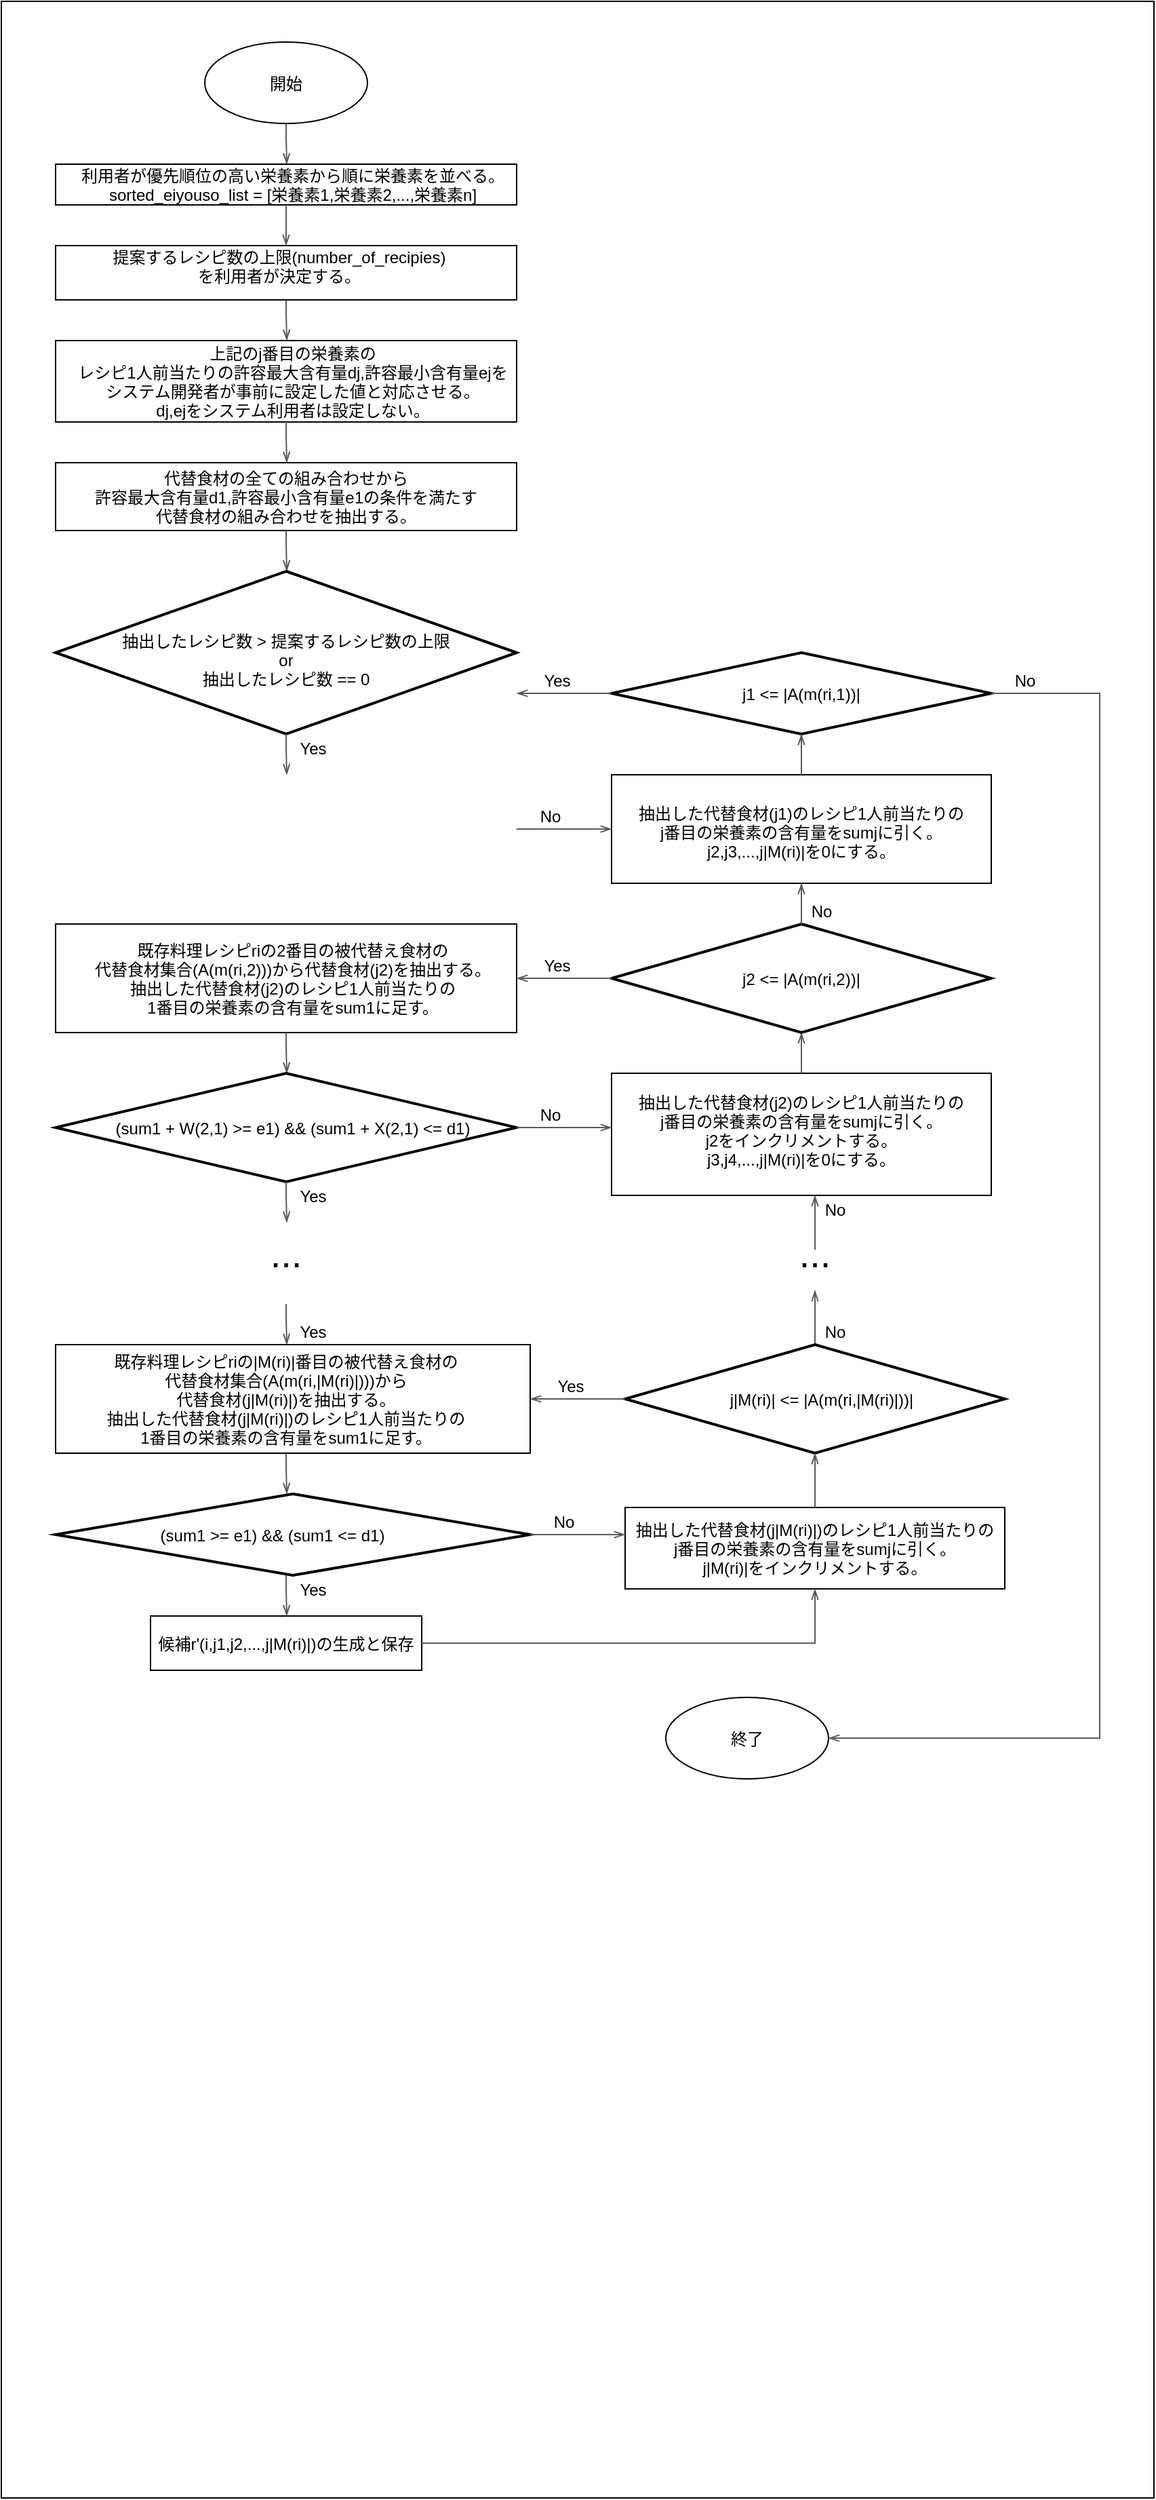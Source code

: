 <mxfile version="14.7.3" type="github">
  <diagram id="zRziVPeCVlG07U9BPZFa" name="Page-1">
    <mxGraphModel dx="868" dy="850" grid="1" gridSize="10" guides="0" tooltips="1" connect="1" arrows="1" fold="1" page="0" pageScale="1" pageWidth="827" pageHeight="1169" math="0" shadow="0">
      <root>
        <mxCell id="0" />
        <mxCell id="1" parent="0" />
        <mxCell id="hJdnB4xZ4oUYTax6oUDe-9" value="" style="verticalLabelPosition=bottom;verticalAlign=top;html=1;shape=mxgraph.basic.rect;fillColor2=none;strokeWidth=1;size=20;indent=5;" parent="1" vertex="1">
          <mxGeometry x="60" y="-350" width="850" height="1840" as="geometry" />
        </mxCell>
        <mxCell id="hJdnB4xZ4oUYTax6oUDe-4" value="" style="strokeWidth=1;html=1;shape=mxgraph.flowchart.start_1;whiteSpace=wrap;labelBorderColor=#000000;" parent="1" vertex="1">
          <mxGeometry x="210" y="-320" width="120" height="60" as="geometry" />
        </mxCell>
        <mxCell id="hJdnB4xZ4oUYTax6oUDe-14" value="開始" style="text;align=center;verticalAlign=middle;resizable=0;points=[];autosize=1;labelBackgroundColor=#ffffff;labelBorderColor=none;" parent="1" vertex="1">
          <mxGeometry x="250" y="-300" width="40" height="20" as="geometry" />
        </mxCell>
        <mxCell id="hJdnB4xZ4oUYTax6oUDe-34" value="" style="edgeStyle=orthogonalEdgeStyle;html=1;endArrow=openThin;elbow=vertical;startArrow=none;endFill=0;strokeColor=#545B64;rounded=0;" parent="1" edge="1">
          <mxGeometry width="100" relative="1" as="geometry">
            <mxPoint x="270" y="40" as="sourcePoint" />
            <mxPoint x="270.5" y="70" as="targetPoint" />
            <Array as="points">
              <mxPoint x="270" y="50" />
              <mxPoint x="270" y="50" />
            </Array>
          </mxGeometry>
        </mxCell>
        <mxCell id="hJdnB4xZ4oUYTax6oUDe-37" value="上記のj番目の栄養素の&#xa;レシピ1人前当たりの許容最大含有量dj,許容最小含有量ejを&#xa;システム開発者が事前に設定した値と対応させる。&#xa;dj,ejをシステム利用者は設定しない。" style="text;align=center;verticalAlign=middle;resizable=0;points=[];autosize=1;" parent="1" vertex="1">
          <mxGeometry x="110" y="-100" width="330" height="60" as="geometry" />
        </mxCell>
        <mxCell id="hJdnB4xZ4oUYTax6oUDe-39" value="" style="verticalLabelPosition=bottom;verticalAlign=top;html=1;shape=mxgraph.basic.rect;fillColor2=none;strokeWidth=1;size=20;indent=5;rounded=0;labelBackgroundColor=#ffffff;sketch=0;fillColor=none;labelBorderColor=none;" parent="1" vertex="1">
          <mxGeometry x="100" y="-100" width="340" height="60" as="geometry" />
        </mxCell>
        <mxCell id="hJdnB4xZ4oUYTax6oUDe-41" value="代替食材の全ての組み合わせから&#xa;許容最大含有量d1,許容最小含有量e1の条件を満たす&#xa;代替食材の組み合わせを抽出する。" style="text;align=center;verticalAlign=middle;resizable=0;points=[];autosize=1;" parent="1" vertex="1">
          <mxGeometry x="120" y="-10" width="300" height="50" as="geometry" />
        </mxCell>
        <mxCell id="hJdnB4xZ4oUYTax6oUDe-42" value="" style="verticalLabelPosition=bottom;verticalAlign=top;html=1;shape=mxgraph.basic.rect;fillColor2=none;strokeWidth=1;size=20;indent=5;rounded=0;labelBackgroundColor=#ffffff;sketch=0;fillColor=none;labelBorderColor=none;" parent="1" vertex="1">
          <mxGeometry x="100" y="-10" width="340" height="50" as="geometry" />
        </mxCell>
        <mxCell id="hJdnB4xZ4oUYTax6oUDe-43" value="" style="strokeWidth=2;html=1;shape=mxgraph.flowchart.decision;whiteSpace=wrap;rounded=0;labelBackgroundColor=#ffffff;sketch=0;fillColor=none;" parent="1" vertex="1">
          <mxGeometry x="100" y="70" width="340" height="120" as="geometry" />
        </mxCell>
        <mxCell id="hJdnB4xZ4oUYTax6oUDe-44" value="抽出したレシピ数 &gt; 提案するレシピ数の上限&#xa;or&#xa;抽出したレシピ数 == 0" style="text;align=center;verticalAlign=middle;resizable=0;points=[];autosize=1;" parent="1" vertex="1">
          <mxGeometry x="140" y="110" width="260" height="50" as="geometry" />
        </mxCell>
        <mxCell id="hJdnB4xZ4oUYTax6oUDe-45" value="" style="edgeStyle=orthogonalEdgeStyle;html=1;endArrow=openThin;elbow=vertical;startArrow=none;endFill=0;strokeColor=#545B64;rounded=0;" parent="1" edge="1">
          <mxGeometry width="100" relative="1" as="geometry">
            <mxPoint x="270" y="190" as="sourcePoint" />
            <mxPoint x="270.5" y="220" as="targetPoint" />
            <Array as="points">
              <mxPoint x="270" y="200" />
              <mxPoint x="270" y="200" />
            </Array>
          </mxGeometry>
        </mxCell>
        <mxCell id="hJdnB4xZ4oUYTax6oUDe-46" value="" style="verticalLabelPosition=bottom;verticalAlign=top;html=1;shape=mxgraph.basic.rect;fillColor2=none;strokeWidth=1;size=20;indent=5;rounded=0;labelBackgroundColor=#ffffff;sketch=0;fillColor=none;labelBorderColor=none;" parent="1" vertex="1">
          <mxGeometry x="100" y="330" width="340" height="80" as="geometry" />
        </mxCell>
        <mxCell id="hJdnB4xZ4oUYTax6oUDe-48" value="既存料理レシピriの2番目の被代替え食材の&#xa;代替食材集合(A(m(ri,2)))から代替食材(j2)を抽出する。&#xa;抽出した代替食材(j2)のレシピ1人前当たりの&#xa;1番目の栄養素の含有量をsum1に足す。" style="text;align=center;verticalAlign=middle;resizable=0;points=[];autosize=1;" parent="1" vertex="1">
          <mxGeometry x="120" y="340" width="310" height="60" as="geometry" />
        </mxCell>
        <mxCell id="hJdnB4xZ4oUYTax6oUDe-49" value="" style="edgeStyle=orthogonalEdgeStyle;html=1;endArrow=openThin;elbow=vertical;startArrow=none;endFill=0;strokeColor=#545B64;rounded=0;" parent="1" edge="1">
          <mxGeometry width="100" relative="1" as="geometry">
            <mxPoint x="270" y="410" as="sourcePoint" />
            <mxPoint x="270.5" y="440" as="targetPoint" />
            <Array as="points">
              <mxPoint x="270" y="420" />
              <mxPoint x="270" y="420" />
            </Array>
          </mxGeometry>
        </mxCell>
        <mxCell id="hJdnB4xZ4oUYTax6oUDe-50" value="(sum1 + W(2,1) &gt;= e1) &amp;&amp; (sum1 + X(2,1) &lt;= d1)" style="text;align=center;verticalAlign=middle;resizable=0;points=[];autosize=1;" parent="1" vertex="1">
          <mxGeometry x="135" y="470" width="280" height="20" as="geometry" />
        </mxCell>
        <mxCell id="hJdnB4xZ4oUYTax6oUDe-51" value="" style="strokeWidth=2;html=1;shape=mxgraph.flowchart.decision;whiteSpace=wrap;rounded=0;labelBackgroundColor=#ffffff;sketch=0;fillColor=none;" parent="1" vertex="1">
          <mxGeometry x="100" y="440" width="340" height="80" as="geometry" />
        </mxCell>
        <mxCell id="hJdnB4xZ4oUYTax6oUDe-52" value="" style="edgeStyle=orthogonalEdgeStyle;html=1;endArrow=openThin;elbow=vertical;startArrow=none;endFill=0;strokeColor=#545B64;rounded=0;" parent="1" edge="1">
          <mxGeometry width="100" relative="1" as="geometry">
            <mxPoint x="270" y="520" as="sourcePoint" />
            <mxPoint x="270.5" y="550" as="targetPoint" />
            <Array as="points">
              <mxPoint x="270" y="530" />
              <mxPoint x="270" y="530" />
            </Array>
          </mxGeometry>
        </mxCell>
        <mxCell id="hJdnB4xZ4oUYTax6oUDe-53" value="..." style="text;align=center;verticalAlign=middle;resizable=0;points=[];autosize=1;fontSize=28;" parent="1" vertex="1">
          <mxGeometry x="250" y="550" width="40" height="40" as="geometry" />
        </mxCell>
        <mxCell id="hJdnB4xZ4oUYTax6oUDe-56" value="" style="edgeStyle=orthogonalEdgeStyle;html=1;endArrow=openThin;elbow=vertical;startArrow=none;endFill=0;strokeColor=#545B64;rounded=0;" parent="1" edge="1">
          <mxGeometry width="100" relative="1" as="geometry">
            <mxPoint x="270" y="610" as="sourcePoint" />
            <mxPoint x="270.5" y="640" as="targetPoint" />
            <Array as="points">
              <mxPoint x="270" y="620" />
              <mxPoint x="270" y="620" />
            </Array>
          </mxGeometry>
        </mxCell>
        <mxCell id="hJdnB4xZ4oUYTax6oUDe-57" value="既存料理レシピriの|M(ri)|番目の被代替え食材の&#xa;代替食材集合(A(m(ri,|M(ri)|)))から&#xa;代替食材(j|M(ri)|)を抽出する。&#xa;抽出した代替食材(j|M(ri)|)のレシピ1人前当たりの&#xa;1番目の栄養素の含有量をsum1に足す。" style="text;align=center;verticalAlign=middle;resizable=0;points=[];autosize=1;" parent="1" vertex="1">
          <mxGeometry x="130" y="640" width="280" height="80" as="geometry" />
        </mxCell>
        <mxCell id="hJdnB4xZ4oUYTax6oUDe-59" value="" style="verticalLabelPosition=bottom;verticalAlign=top;html=1;shape=mxgraph.basic.rect;fillColor2=none;strokeWidth=1;size=20;indent=5;rounded=0;labelBackgroundColor=#ffffff;sketch=0;fillColor=none;labelBorderColor=none;" parent="1" vertex="1">
          <mxGeometry x="520" y="760" width="280" height="60" as="geometry" />
        </mxCell>
        <mxCell id="hJdnB4xZ4oUYTax6oUDe-60" value="" style="edgeStyle=orthogonalEdgeStyle;html=1;endArrow=openThin;elbow=vertical;startArrow=none;endFill=0;strokeColor=#545B64;rounded=0;" parent="1" edge="1">
          <mxGeometry width="100" relative="1" as="geometry">
            <mxPoint x="270" y="720" as="sourcePoint" />
            <mxPoint x="270.5" y="750" as="targetPoint" />
            <Array as="points">
              <mxPoint x="270" y="730" />
              <mxPoint x="270" y="730" />
            </Array>
          </mxGeometry>
        </mxCell>
        <mxCell id="hJdnB4xZ4oUYTax6oUDe-61" value="" style="strokeWidth=2;html=1;shape=mxgraph.flowchart.decision;whiteSpace=wrap;rounded=0;labelBackgroundColor=#ffffff;sketch=0;fillColor=none;" parent="1" vertex="1">
          <mxGeometry x="100" y="750" width="350" height="60" as="geometry" />
        </mxCell>
        <mxCell id="hJdnB4xZ4oUYTax6oUDe-63" value="(sum1 &gt;= e1) &amp;&amp; (sum1 &lt;= d1)" style="text;align=center;verticalAlign=middle;resizable=0;points=[];autosize=1;" parent="1" vertex="1">
          <mxGeometry x="170" y="770" width="180" height="20" as="geometry" />
        </mxCell>
        <mxCell id="hJdnB4xZ4oUYTax6oUDe-64" value="候補r&#39;(i,j1,j2,...,j|M(ri)|)の生成と保存" style="text;align=center;verticalAlign=middle;resizable=0;points=[];autosize=1;fontSize=12;" parent="1" vertex="1">
          <mxGeometry x="170" y="850" width="200" height="20" as="geometry" />
        </mxCell>
        <mxCell id="hJdnB4xZ4oUYTax6oUDe-66" value="" style="verticalLabelPosition=bottom;verticalAlign=top;html=1;shape=mxgraph.basic.rect;fillColor2=none;strokeWidth=1;size=20;indent=5;rounded=0;labelBackgroundColor=#ffffff;sketch=0;fillColor=none;labelBorderColor=none;" parent="1" vertex="1">
          <mxGeometry x="170" y="840" width="200" height="40" as="geometry" />
        </mxCell>
        <mxCell id="hJdnB4xZ4oUYTax6oUDe-68" value="" style="edgeStyle=orthogonalEdgeStyle;html=1;endArrow=openThin;elbow=vertical;startArrow=none;endFill=0;strokeColor=#545B64;rounded=0;" parent="1" edge="1">
          <mxGeometry width="100" relative="1" as="geometry">
            <mxPoint x="270" y="810" as="sourcePoint" />
            <mxPoint x="270.5" y="840" as="targetPoint" />
            <Array as="points">
              <mxPoint x="270" y="820" />
              <mxPoint x="270" y="820" />
            </Array>
          </mxGeometry>
        </mxCell>
        <mxCell id="hJdnB4xZ4oUYTax6oUDe-70" value="" style="edgeStyle=orthogonalEdgeStyle;html=1;endArrow=openThin;elbow=vertical;startArrow=none;endFill=0;strokeColor=#545B64;rounded=0;" parent="1" edge="1">
          <mxGeometry width="100" relative="1" as="geometry">
            <mxPoint x="450" y="780" as="sourcePoint" />
            <mxPoint x="520" y="780" as="targetPoint" />
            <Array as="points">
              <mxPoint x="450" y="780" />
              <mxPoint x="450" y="780" />
            </Array>
          </mxGeometry>
        </mxCell>
        <mxCell id="hJdnB4xZ4oUYTax6oUDe-71" value="&#xa;抽出した代替食材(j|M(ri)|)のレシピ1人前当たりの&#xa;j番目の栄養素の含有量をsumjに引く。&#xa;j|M(ri)|をインクリメントする。&#xa;" style="text;align=center;verticalAlign=middle;resizable=0;points=[];autosize=1;" parent="1" vertex="1">
          <mxGeometry x="520" y="760" width="280" height="60" as="geometry" />
        </mxCell>
        <mxCell id="hJdnB4xZ4oUYTax6oUDe-74" value="" style="edgeStyle=orthogonalEdgeStyle;html=1;endArrow=openThin;elbow=vertical;startArrow=none;endFill=0;strokeColor=#545B64;rounded=0;" parent="1" edge="1">
          <mxGeometry width="100" relative="1" as="geometry">
            <mxPoint x="370" y="860" as="sourcePoint" />
            <mxPoint x="660" y="820" as="targetPoint" />
            <Array as="points">
              <mxPoint x="660" y="860" />
              <mxPoint x="660" y="820" />
            </Array>
          </mxGeometry>
        </mxCell>
        <mxCell id="hJdnB4xZ4oUYTax6oUDe-75" value="" style="verticalLabelPosition=bottom;verticalAlign=top;html=1;shape=mxgraph.basic.rect;fillColor2=none;strokeWidth=1;size=20;indent=5;rounded=0;labelBackgroundColor=#ffffff;sketch=0;fillColor=none;labelBorderColor=none;" parent="1" vertex="1">
          <mxGeometry x="100" y="640" width="350" height="80" as="geometry" />
        </mxCell>
        <mxCell id="hJdnB4xZ4oUYTax6oUDe-84" value="" style="edgeStyle=orthogonalEdgeStyle;html=1;endArrow=openThin;elbow=vertical;startArrow=none;endFill=0;strokeColor=#545B64;rounded=0;" parent="1" edge="1">
          <mxGeometry width="100" relative="1" as="geometry">
            <mxPoint x="440" y="480" as="sourcePoint" />
            <mxPoint x="510" y="480" as="targetPoint" />
            <Array as="points">
              <mxPoint x="440" y="480" />
              <mxPoint x="440" y="480" />
            </Array>
          </mxGeometry>
        </mxCell>
        <mxCell id="hJdnB4xZ4oUYTax6oUDe-85" value="" style="verticalLabelPosition=bottom;verticalAlign=top;html=1;shape=mxgraph.basic.rect;fillColor2=none;strokeWidth=1;size=20;indent=5;rounded=0;labelBackgroundColor=#ffffff;sketch=0;fillColor=none;labelBorderColor=none;" parent="1" vertex="1">
          <mxGeometry x="510" y="440" width="280" height="90" as="geometry" />
        </mxCell>
        <mxCell id="hJdnB4xZ4oUYTax6oUDe-86" value="&#xa;抽出した代替食材(j2)のレシピ1人前当たりの&#xa;j番目の栄養素の含有量をsumjに引く。&#xa;j2をインクリメントする。&#xa;j3,j4,...,j|M(ri)|を0にする。" style="text;align=center;verticalAlign=middle;resizable=0;points=[];autosize=1;" parent="1" vertex="1">
          <mxGeometry x="520" y="435" width="260" height="80" as="geometry" />
        </mxCell>
        <mxCell id="hJdnB4xZ4oUYTax6oUDe-87" value="" style="edgeStyle=orthogonalEdgeStyle;html=1;endArrow=openThin;elbow=vertical;startArrow=none;endFill=0;strokeColor=#545B64;rounded=0;" parent="1" edge="1">
          <mxGeometry width="100" relative="1" as="geometry">
            <mxPoint x="650" y="440" as="sourcePoint" />
            <mxPoint x="650" y="410" as="targetPoint" />
            <Array as="points">
              <mxPoint x="650" y="430" />
            </Array>
          </mxGeometry>
        </mxCell>
        <mxCell id="hJdnB4xZ4oUYTax6oUDe-88" value="" style="edgeStyle=orthogonalEdgeStyle;html=1;endArrow=openThin;elbow=vertical;startArrow=none;endFill=0;strokeColor=#545B64;rounded=0;" parent="1" edge="1">
          <mxGeometry width="100" relative="1" as="geometry">
            <mxPoint x="440" y="260" as="sourcePoint" />
            <mxPoint x="510" y="260" as="targetPoint" />
            <Array as="points">
              <mxPoint x="440" y="260" />
              <mxPoint x="440" y="260" />
            </Array>
          </mxGeometry>
        </mxCell>
        <mxCell id="hJdnB4xZ4oUYTax6oUDe-89" value="" style="verticalLabelPosition=bottom;verticalAlign=top;html=1;shape=mxgraph.basic.rect;fillColor2=none;strokeWidth=1;size=20;indent=5;rounded=0;labelBackgroundColor=#ffffff;sketch=0;fillColor=none;labelBorderColor=none;" parent="1" vertex="1">
          <mxGeometry x="510" y="220" width="280" height="80" as="geometry" />
        </mxCell>
        <mxCell id="hJdnB4xZ4oUYTax6oUDe-90" value="&#xa;抽出した代替食材(j1)のレシピ1人前当たりの&#xa;j番目の栄養素の含有量をsumjに引く。&#xa;j2,j3,...,j|M(ri)|を0にする。" style="text;align=center;verticalAlign=middle;resizable=0;points=[];autosize=1;" parent="1" vertex="1">
          <mxGeometry x="520" y="225" width="260" height="60" as="geometry" />
        </mxCell>
        <mxCell id="hJdnB4xZ4oUYTax6oUDe-98" value="No" style="text;align=center;verticalAlign=middle;resizable=0;points=[];autosize=1;fontSize=12;" parent="1" vertex="1">
          <mxGeometry x="460" y="760" width="30" height="20" as="geometry" />
        </mxCell>
        <mxCell id="hJdnB4xZ4oUYTax6oUDe-99" value="No" style="text;align=center;verticalAlign=middle;resizable=0;points=[];autosize=1;fontSize=12;" parent="1" vertex="1">
          <mxGeometry x="450" y="240" width="30" height="20" as="geometry" />
        </mxCell>
        <mxCell id="hJdnB4xZ4oUYTax6oUDe-100" value="No" style="text;align=center;verticalAlign=middle;resizable=0;points=[];autosize=1;fontSize=12;" parent="1" vertex="1">
          <mxGeometry x="450" y="460" width="30" height="20" as="geometry" />
        </mxCell>
        <mxCell id="hJdnB4xZ4oUYTax6oUDe-101" value="Yes" style="text;align=center;verticalAlign=middle;resizable=0;points=[];autosize=1;fontSize=12;" parent="1" vertex="1">
          <mxGeometry x="270" y="520" width="40" height="20" as="geometry" />
        </mxCell>
        <mxCell id="hJdnB4xZ4oUYTax6oUDe-102" value="Yes" style="text;align=center;verticalAlign=middle;resizable=0;points=[];autosize=1;fontSize=12;" parent="1" vertex="1">
          <mxGeometry x="270" y="810" width="40" height="20" as="geometry" />
        </mxCell>
        <mxCell id="hJdnB4xZ4oUYTax6oUDe-103" value="Yes" style="text;align=center;verticalAlign=middle;resizable=0;points=[];autosize=1;fontSize=12;" parent="1" vertex="1">
          <mxGeometry x="270" y="190" width="40" height="20" as="geometry" />
        </mxCell>
        <mxCell id="hJdnB4xZ4oUYTax6oUDe-104" value="" style="strokeWidth=2;html=1;shape=mxgraph.flowchart.decision;whiteSpace=wrap;rounded=0;labelBackgroundColor=#ffffff;sketch=0;fillColor=none;" parent="1" vertex="1">
          <mxGeometry x="510" y="130" width="280" height="60" as="geometry" />
        </mxCell>
        <mxCell id="hJdnB4xZ4oUYTax6oUDe-82" value="..." style="text;align=center;verticalAlign=middle;resizable=0;points=[];autosize=1;fontSize=28;" parent="1" vertex="1">
          <mxGeometry x="640" y="550" width="40" height="40" as="geometry" />
        </mxCell>
        <mxCell id="hJdnB4xZ4oUYTax6oUDe-107" value="" style="edgeStyle=orthogonalEdgeStyle;html=1;endArrow=openThin;elbow=vertical;startArrow=none;endFill=0;strokeColor=#545B64;rounded=0;" parent="1" edge="1">
          <mxGeometry width="100" relative="1" as="geometry">
            <mxPoint x="660" y="570" as="sourcePoint" />
            <mxPoint x="660" y="530" as="targetPoint" />
            <Array as="points">
              <mxPoint x="660" y="550" />
            </Array>
          </mxGeometry>
        </mxCell>
        <mxCell id="hJdnB4xZ4oUYTax6oUDe-108" value="" style="edgeStyle=orthogonalEdgeStyle;html=1;endArrow=openThin;elbow=vertical;startArrow=none;endFill=0;strokeColor=#545B64;rounded=0;" parent="1" edge="1">
          <mxGeometry width="100" relative="1" as="geometry">
            <mxPoint x="650" y="220" as="sourcePoint" />
            <mxPoint x="650" y="190" as="targetPoint" />
            <Array as="points">
              <mxPoint x="650" y="210" />
            </Array>
          </mxGeometry>
        </mxCell>
        <mxCell id="hJdnB4xZ4oUYTax6oUDe-114" value="" style="edgeStyle=orthogonalEdgeStyle;html=1;endArrow=openThin;elbow=vertical;startArrow=none;endFill=0;strokeColor=#545B64;rounded=0;" parent="1" edge="1">
          <mxGeometry width="100" relative="1" as="geometry">
            <mxPoint x="510" y="160" as="sourcePoint" />
            <mxPoint x="440" y="160" as="targetPoint" />
            <Array as="points">
              <mxPoint x="496" y="160" />
              <mxPoint x="496" y="160" />
            </Array>
          </mxGeometry>
        </mxCell>
        <mxCell id="hJdnB4xZ4oUYTax6oUDe-116" value="Yes" style="text;align=center;verticalAlign=middle;resizable=0;points=[];autosize=1;fontSize=12;" parent="1" vertex="1">
          <mxGeometry x="450" y="140" width="40" height="20" as="geometry" />
        </mxCell>
        <mxCell id="hJdnB4xZ4oUYTax6oUDe-117" value="" style="strokeWidth=2;html=1;shape=mxgraph.flowchart.decision;whiteSpace=wrap;rounded=0;labelBackgroundColor=#ffffff;sketch=0;fillColor=none;" parent="1" vertex="1">
          <mxGeometry x="510" y="330" width="280" height="80" as="geometry" />
        </mxCell>
        <mxCell id="hJdnB4xZ4oUYTax6oUDe-118" value="" style="edgeStyle=orthogonalEdgeStyle;html=1;endArrow=openThin;elbow=vertical;startArrow=none;endFill=0;strokeColor=#545B64;rounded=0;" parent="1" edge="1">
          <mxGeometry width="100" relative="1" as="geometry">
            <mxPoint x="650" y="330" as="sourcePoint" />
            <mxPoint x="650" y="300" as="targetPoint" />
            <Array as="points">
              <mxPoint x="650" y="320" />
            </Array>
          </mxGeometry>
        </mxCell>
        <mxCell id="hJdnB4xZ4oUYTax6oUDe-119" value="Yes" style="text;align=center;verticalAlign=middle;resizable=0;points=[];autosize=1;fontSize=12;" parent="1" vertex="1">
          <mxGeometry x="450" y="350" width="40" height="20" as="geometry" />
        </mxCell>
        <mxCell id="hJdnB4xZ4oUYTax6oUDe-120" value="" style="edgeStyle=orthogonalEdgeStyle;html=1;endArrow=openThin;elbow=vertical;startArrow=none;endFill=0;strokeColor=#545B64;rounded=0;" parent="1" edge="1">
          <mxGeometry width="100" relative="1" as="geometry">
            <mxPoint x="510" y="370" as="sourcePoint" />
            <mxPoint x="440" y="370" as="targetPoint" />
            <Array as="points">
              <mxPoint x="496" y="370" />
              <mxPoint x="496" y="370" />
            </Array>
          </mxGeometry>
        </mxCell>
        <mxCell id="hJdnB4xZ4oUYTax6oUDe-121" value="" style="edgeStyle=orthogonalEdgeStyle;html=1;endArrow=openThin;elbow=vertical;startArrow=none;endFill=0;strokeColor=#545B64;rounded=0;" parent="1" edge="1">
          <mxGeometry width="100" relative="1" as="geometry">
            <mxPoint x="660" y="640" as="sourcePoint" />
            <mxPoint x="660" y="600" as="targetPoint" />
            <Array as="points">
              <mxPoint x="660" y="620" />
            </Array>
          </mxGeometry>
        </mxCell>
        <mxCell id="hJdnB4xZ4oUYTax6oUDe-122" value="" style="strokeWidth=2;html=1;shape=mxgraph.flowchart.decision;whiteSpace=wrap;rounded=0;labelBackgroundColor=#ffffff;sketch=0;fillColor=none;" parent="1" vertex="1">
          <mxGeometry x="520" y="640" width="280" height="80" as="geometry" />
        </mxCell>
        <mxCell id="hJdnB4xZ4oUYTax6oUDe-123" value="" style="edgeStyle=orthogonalEdgeStyle;html=1;endArrow=openThin;elbow=vertical;startArrow=none;endFill=0;strokeColor=#545B64;rounded=0;" parent="1" edge="1">
          <mxGeometry width="100" relative="1" as="geometry">
            <mxPoint x="520" y="680" as="sourcePoint" />
            <mxPoint x="450" y="680" as="targetPoint" />
            <Array as="points">
              <mxPoint x="506" y="680" />
              <mxPoint x="506" y="680" />
            </Array>
          </mxGeometry>
        </mxCell>
        <mxCell id="hJdnB4xZ4oUYTax6oUDe-125" value="Yes" style="text;align=center;verticalAlign=middle;resizable=0;points=[];autosize=1;fontSize=12;" parent="1" vertex="1">
          <mxGeometry x="460" y="660" width="40" height="20" as="geometry" />
        </mxCell>
        <mxCell id="hJdnB4xZ4oUYTax6oUDe-128" value="" style="edgeStyle=orthogonalEdgeStyle;html=1;endArrow=openThin;elbow=vertical;startArrow=none;endFill=0;strokeColor=#545B64;rounded=0;" parent="1" edge="1">
          <mxGeometry width="100" relative="1" as="geometry">
            <mxPoint x="660" y="760" as="sourcePoint" />
            <mxPoint x="660" y="720" as="targetPoint" />
            <Array as="points">
              <mxPoint x="660" y="740" />
            </Array>
          </mxGeometry>
        </mxCell>
        <mxCell id="hJdnB4xZ4oUYTax6oUDe-131" value="j|M(ri)| &lt;= |A(m(ri,|M(ri)|))|" style="text;align=center;verticalAlign=middle;resizable=0;points=[];autosize=1;fontSize=12;" parent="1" vertex="1">
          <mxGeometry x="590" y="670" width="150" height="20" as="geometry" />
        </mxCell>
        <mxCell id="hJdnB4xZ4oUYTax6oUDe-132" value="j2 &lt;= |A(m(ri,2))|" style="text;align=center;verticalAlign=middle;resizable=0;points=[];autosize=1;fontSize=12;" parent="1" vertex="1">
          <mxGeometry x="600" y="360" width="100" height="20" as="geometry" />
        </mxCell>
        <mxCell id="hJdnB4xZ4oUYTax6oUDe-133" value="j1 &lt;= |A(m(ri,1))|" style="text;align=center;verticalAlign=middle;resizable=0;points=[];autosize=1;fontSize=12;" parent="1" vertex="1">
          <mxGeometry x="600" y="150" width="100" height="20" as="geometry" />
        </mxCell>
        <mxCell id="hJdnB4xZ4oUYTax6oUDe-134" value="" style="edgeStyle=orthogonalEdgeStyle;html=1;endArrow=openThin;elbow=vertical;startArrow=none;endFill=0;strokeColor=#545B64;rounded=0;" parent="1" edge="1">
          <mxGeometry width="100" relative="1" as="geometry">
            <mxPoint x="790" y="160" as="sourcePoint" />
            <mxPoint x="670" y="930" as="targetPoint" />
            <Array as="points">
              <mxPoint x="870" y="160" />
            </Array>
          </mxGeometry>
        </mxCell>
        <mxCell id="hJdnB4xZ4oUYTax6oUDe-135" value="" style="strokeWidth=1;html=1;shape=mxgraph.flowchart.start_1;whiteSpace=wrap;labelBorderColor=#000000;" parent="1" vertex="1">
          <mxGeometry x="550" y="900" width="120" height="60" as="geometry" />
        </mxCell>
        <mxCell id="hJdnB4xZ4oUYTax6oUDe-136" value="終了" style="text;align=center;verticalAlign=middle;resizable=0;points=[];autosize=1;fontSize=12;" parent="1" vertex="1">
          <mxGeometry x="590" y="920" width="40" height="20" as="geometry" />
        </mxCell>
        <mxCell id="hJdnB4xZ4oUYTax6oUDe-137" value="No" style="text;align=center;verticalAlign=middle;resizable=0;points=[];autosize=1;fontSize=12;" parent="1" vertex="1">
          <mxGeometry x="660" y="620" width="30" height="20" as="geometry" />
        </mxCell>
        <mxCell id="hJdnB4xZ4oUYTax6oUDe-138" value="No" style="text;align=center;verticalAlign=middle;resizable=0;points=[];autosize=1;fontSize=12;" parent="1" vertex="1">
          <mxGeometry x="650" y="310" width="30" height="20" as="geometry" />
        </mxCell>
        <mxCell id="hJdnB4xZ4oUYTax6oUDe-139" value="No" style="text;align=center;verticalAlign=middle;resizable=0;points=[];autosize=1;fontSize=12;" parent="1" vertex="1">
          <mxGeometry x="660" y="530" width="30" height="20" as="geometry" />
        </mxCell>
        <mxCell id="hJdnB4xZ4oUYTax6oUDe-140" value="Yes" style="text;align=center;verticalAlign=middle;resizable=0;points=[];autosize=1;fontSize=12;" parent="1" vertex="1">
          <mxGeometry x="270" y="620" width="40" height="20" as="geometry" />
        </mxCell>
        <mxCell id="hJdnB4xZ4oUYTax6oUDe-141" value="No" style="text;align=center;verticalAlign=middle;resizable=0;points=[];autosize=1;fontSize=12;" parent="1" vertex="1">
          <mxGeometry x="800" y="140" width="30" height="20" as="geometry" />
        </mxCell>
        <mxCell id="EWWK25YCGGDl8XbODBrF-1" value="" style="edgeStyle=orthogonalEdgeStyle;html=1;endArrow=openThin;elbow=vertical;startArrow=none;endFill=0;strokeColor=#545B64;rounded=0;" parent="1" edge="1">
          <mxGeometry width="100" relative="1" as="geometry">
            <mxPoint x="270" y="-260" as="sourcePoint" />
            <mxPoint x="270.5" y="-230" as="targetPoint" />
            <Array as="points">
              <mxPoint x="270.5" y="-250" />
              <mxPoint x="270.5" y="-250" />
            </Array>
          </mxGeometry>
        </mxCell>
        <mxCell id="EWWK25YCGGDl8XbODBrF-3" value="" style="verticalLabelPosition=bottom;verticalAlign=top;html=1;shape=mxgraph.basic.rect;fillColor2=none;strokeWidth=1;size=20;indent=5;rounded=0;labelBackgroundColor=#ffffff;sketch=0;fillColor=none;labelBorderColor=none;" parent="1" vertex="1">
          <mxGeometry x="100" y="-230" width="340" height="30" as="geometry" />
        </mxCell>
        <mxCell id="EWWK25YCGGDl8XbODBrF-4" value="利用者が優先順位の高い栄養素から順に栄養素を並べる。&#xa;sorted_eiyouso_list = [栄養素1,栄養素2,...,栄養素n]" style="text;align=center;verticalAlign=middle;resizable=0;points=[];autosize=1;strokeColor=none;" parent="1" vertex="1">
          <mxGeometry x="110" y="-230" width="330" height="30" as="geometry" />
        </mxCell>
        <mxCell id="EWWK25YCGGDl8XbODBrF-6" value="提案するレシピ数の上限(number_of_recipies)&#xa;を利用者が決定する。" style="text;align=center;verticalAlign=middle;resizable=0;points=[];autosize=1;strokeColor=none;" parent="1" vertex="1">
          <mxGeometry x="135" y="-170" width="260" height="30" as="geometry" />
        </mxCell>
        <mxCell id="EWWK25YCGGDl8XbODBrF-11" value="" style="edgeStyle=orthogonalEdgeStyle;html=1;endArrow=openThin;elbow=vertical;startArrow=none;endFill=0;strokeColor=#545B64;rounded=0;" parent="1" edge="1">
          <mxGeometry width="100" relative="1" as="geometry">
            <mxPoint x="270" y="-130" as="sourcePoint" />
            <mxPoint x="270.5" y="-100" as="targetPoint" />
            <Array as="points">
              <mxPoint x="270.5" y="-120" />
              <mxPoint x="270.5" y="-120" />
            </Array>
          </mxGeometry>
        </mxCell>
        <mxCell id="EWWK25YCGGDl8XbODBrF-14" value="" style="verticalLabelPosition=bottom;verticalAlign=top;html=1;shape=mxgraph.basic.rect;fillColor2=none;strokeWidth=1;size=20;indent=5;rounded=0;labelBackgroundColor=#ffffff;sketch=0;fillColor=none;labelBorderColor=none;" parent="1" vertex="1">
          <mxGeometry x="100" y="-170" width="340" height="40" as="geometry" />
        </mxCell>
        <mxCell id="EWWK25YCGGDl8XbODBrF-15" value="" style="edgeStyle=orthogonalEdgeStyle;html=1;endArrow=openThin;elbow=vertical;startArrow=none;endFill=0;strokeColor=#545B64;rounded=0;" parent="1" edge="1">
          <mxGeometry width="100" relative="1" as="geometry">
            <mxPoint x="270" y="-200" as="sourcePoint" />
            <mxPoint x="270" y="-170" as="targetPoint" />
            <Array as="points">
              <mxPoint x="270.5" y="-190" />
              <mxPoint x="270.5" y="-190" />
            </Array>
          </mxGeometry>
        </mxCell>
        <mxCell id="01D-o3mro5K63EcvY-T5-3" value="" style="edgeStyle=orthogonalEdgeStyle;html=1;endArrow=openThin;elbow=vertical;startArrow=none;endFill=0;strokeColor=#545B64;rounded=0;" parent="1" edge="1">
          <mxGeometry width="100" relative="1" as="geometry">
            <mxPoint x="270" y="-40" as="sourcePoint" />
            <mxPoint x="270.5" y="-10" as="targetPoint" />
            <Array as="points">
              <mxPoint x="270" y="-30" />
              <mxPoint x="270" y="-30" />
            </Array>
          </mxGeometry>
        </mxCell>
      </root>
    </mxGraphModel>
  </diagram>
</mxfile>
